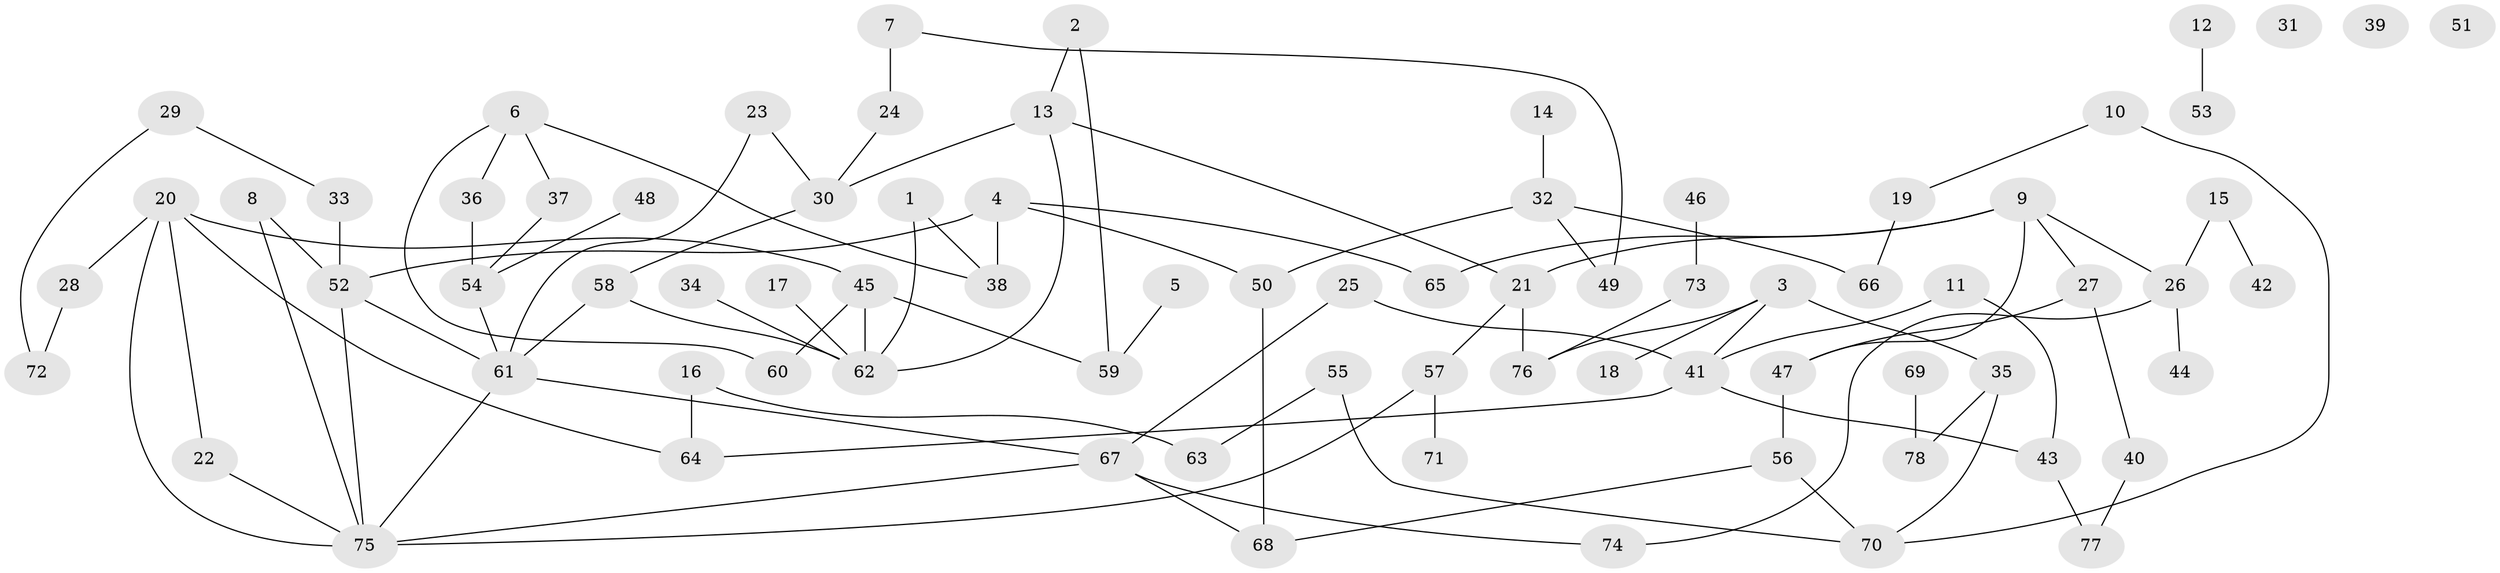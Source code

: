 // coarse degree distribution, {6: 0.038461538461538464, 4: 0.15384615384615385, 5: 0.09615384615384616, 2: 0.28846153846153844, 0: 0.07692307692307693, 1: 0.17307692307692307, 3: 0.15384615384615385, 8: 0.019230769230769232}
// Generated by graph-tools (version 1.1) at 2025/41/03/06/25 10:41:24]
// undirected, 78 vertices, 100 edges
graph export_dot {
graph [start="1"]
  node [color=gray90,style=filled];
  1;
  2;
  3;
  4;
  5;
  6;
  7;
  8;
  9;
  10;
  11;
  12;
  13;
  14;
  15;
  16;
  17;
  18;
  19;
  20;
  21;
  22;
  23;
  24;
  25;
  26;
  27;
  28;
  29;
  30;
  31;
  32;
  33;
  34;
  35;
  36;
  37;
  38;
  39;
  40;
  41;
  42;
  43;
  44;
  45;
  46;
  47;
  48;
  49;
  50;
  51;
  52;
  53;
  54;
  55;
  56;
  57;
  58;
  59;
  60;
  61;
  62;
  63;
  64;
  65;
  66;
  67;
  68;
  69;
  70;
  71;
  72;
  73;
  74;
  75;
  76;
  77;
  78;
  1 -- 38;
  1 -- 62;
  2 -- 13;
  2 -- 59;
  3 -- 18;
  3 -- 35;
  3 -- 41;
  3 -- 76;
  4 -- 38;
  4 -- 50;
  4 -- 52;
  4 -- 65;
  5 -- 59;
  6 -- 36;
  6 -- 37;
  6 -- 38;
  6 -- 60;
  7 -- 24;
  7 -- 49;
  8 -- 52;
  8 -- 75;
  9 -- 21;
  9 -- 26;
  9 -- 27;
  9 -- 47;
  9 -- 65;
  10 -- 19;
  10 -- 70;
  11 -- 41;
  11 -- 43;
  12 -- 53;
  13 -- 21;
  13 -- 30;
  13 -- 62;
  14 -- 32;
  15 -- 26;
  15 -- 42;
  16 -- 63;
  16 -- 64;
  17 -- 62;
  19 -- 66;
  20 -- 22;
  20 -- 28;
  20 -- 45;
  20 -- 64;
  20 -- 75;
  21 -- 57;
  21 -- 76;
  22 -- 75;
  23 -- 30;
  23 -- 61;
  24 -- 30;
  25 -- 41;
  25 -- 67;
  26 -- 44;
  26 -- 74;
  27 -- 40;
  27 -- 47;
  28 -- 72;
  29 -- 33;
  29 -- 72;
  30 -- 58;
  32 -- 49;
  32 -- 50;
  32 -- 66;
  33 -- 52;
  34 -- 62;
  35 -- 70;
  35 -- 78;
  36 -- 54;
  37 -- 54;
  40 -- 77;
  41 -- 43;
  41 -- 64;
  43 -- 77;
  45 -- 59;
  45 -- 60;
  45 -- 62;
  46 -- 73;
  47 -- 56;
  48 -- 54;
  50 -- 68;
  52 -- 61;
  52 -- 75;
  54 -- 61;
  55 -- 63;
  55 -- 70;
  56 -- 68;
  56 -- 70;
  57 -- 71;
  57 -- 75;
  58 -- 61;
  58 -- 62;
  61 -- 67;
  61 -- 75;
  67 -- 68;
  67 -- 74;
  67 -- 75;
  69 -- 78;
  73 -- 76;
}
